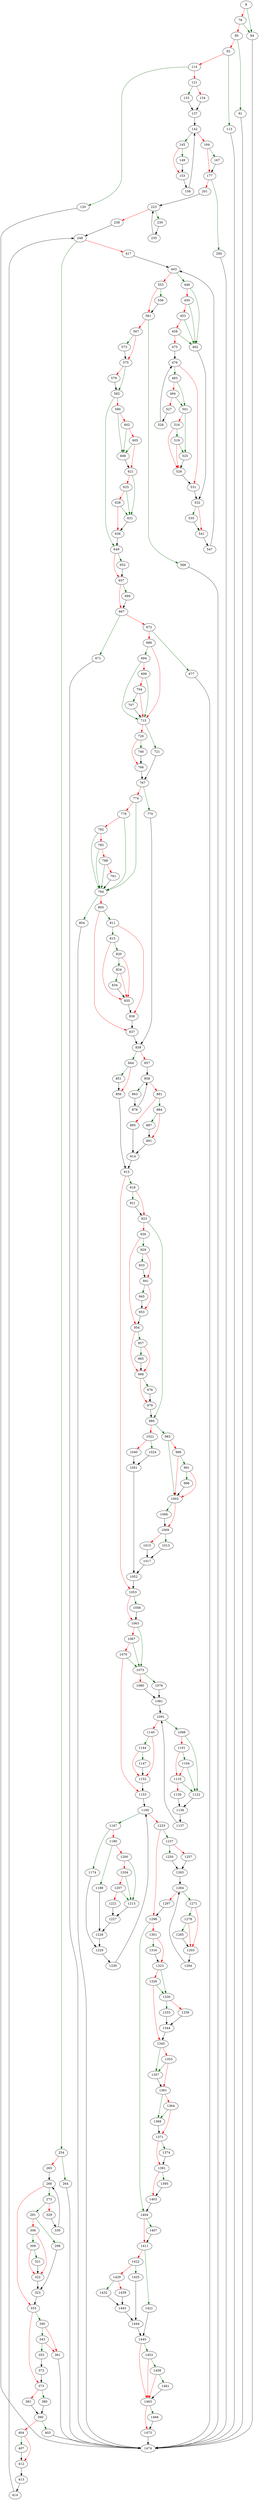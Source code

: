 strict digraph "sqlite3Update" {
	// Node definitions.
	8 [entry=true];
	84;
	78;
	85;
	1474;
	91;
	92;
	113;
	114;
	120;
	121;
	133;
	134;
	137;
	142;
	145;
	164;
	149;
	153;
	158;
	167;
	177;
	200;
	201;
	223;
	230;
	238;
	235;
	248;
	254;
	417;
	264;
	265;
	266;
	273;
	333;
	291;
	329;
	298;
	306;
	323;
	309;
	322;
	321;
	330;
	340;
	373;
	343;
	361;
	353;
	372;
	380;
	381;
	390;
	403;
	404;
	407;
	412;
	413;
	414;
	443;
	446;
	553;
	462;
	450;
	453;
	458;
	475;
	532;
	476;
	483;
	531;
	501;
	494;
	527;
	525;
	516;
	519;
	526;
	528;
	535;
	541;
	547;
	556;
	561;
	566;
	567;
	573;
	575;
	582;
	579;
	649;
	590;
	608;
	602;
	605;
	621;
	631;
	625;
	628;
	636;
	652;
	657;
	660;
	667;
	671;
	672;
	677;
	686;
	694;
	715;
	699;
	704;
	707;
	721;
	726;
	767;
	746;
	766;
	770;
	774;
	838;
	794;
	779;
	782;
	785;
	788;
	791;
	804;
	805;
	811;
	837;
	815;
	836;
	820;
	835;
	824;
	834;
	844;
	857;
	851;
	856;
	915;
	858;
	863;
	881;
	878;
	884;
	895;
	887;
	891;
	914;
	918;
	1053;
	921;
	923;
	980;
	926;
	929;
	954;
	933;
	941;
	945;
	953;
	957;
	968;
	965;
	976;
	979;
	983;
	1021;
	1003;
	986;
	991;
	996;
	1006;
	1009;
	1013;
	1015;
	1017;
	1052;
	1024;
	1040;
	1051;
	1056;
	1063;
	1073;
	1067;
	1070;
	1153;
	1076;
	1080;
	1081;
	1091;
	1098;
	1140;
	1122;
	1101;
	1104;
	1110;
	1130;
	1136;
	1137;
	1144;
	1152;
	1147;
	1160;
	1167;
	1233;
	1174;
	1180;
	1229;
	1188;
	1200;
	1228;
	1213;
	1204;
	1207;
	1221;
	1227;
	1230;
	1237;
	1298;
	1250;
	1257;
	1263;
	1264;
	1271;
	1297;
	1278;
	1293;
	1285;
	1294;
	1404;
	1301;
	1316;
	1323;
	1330;
	1326;
	1345;
	1333;
	1339;
	1344;
	1357;
	1353;
	1361;
	1368;
	1364;
	1371;
	1374;
	1381;
	1395;
	1403;
	1407;
	1411;
	1421;
	1422;
	1445;
	1425;
	1429;
	1444;
	1432;
	1439;
	1443;
	1453;
	1463;
	1458;
	1461;
	1466;
	1473;

	// Edge definitions.
	8 -> 84 [
		color=darkgreen
		cond=true
	];
	8 -> 78 [
		color=red
		cond=false
	];
	84 -> 1474;
	78 -> 84 [
		color=darkgreen
		cond=true
	];
	78 -> 85 [
		color=red
		cond=false
	];
	85 -> 91 [
		color=darkgreen
		cond=true
	];
	85 -> 92 [
		color=red
		cond=false
	];
	91 -> 1474;
	92 -> 113 [
		color=darkgreen
		cond=true
	];
	92 -> 114 [
		color=red
		cond=false
	];
	113 -> 1474;
	114 -> 120 [
		color=darkgreen
		cond=true
	];
	114 -> 121 [
		color=red
		cond=false
	];
	120 -> 1474;
	121 -> 133 [
		color=darkgreen
		cond=true
	];
	121 -> 134 [
		color=red
		cond=false
	];
	133 -> 137;
	134 -> 137;
	137 -> 142;
	142 -> 145 [
		color=darkgreen
		cond=true
	];
	142 -> 164 [
		color=red
		cond=false
	];
	145 -> 149 [
		color=darkgreen
		cond=true
	];
	145 -> 153 [
		color=red
		cond=false
	];
	164 -> 167 [
		color=darkgreen
		cond=true
	];
	164 -> 177 [
		color=red
		cond=false
	];
	149 -> 153;
	153 -> 158;
	158 -> 142;
	167 -> 177;
	177 -> 200 [
		color=darkgreen
		cond=true
	];
	177 -> 201 [
		color=red
		cond=false
	];
	200 -> 1474;
	201 -> 223;
	223 -> 230 [
		color=darkgreen
		cond=true
	];
	223 -> 238 [
		color=red
		cond=false
	];
	230 -> 235;
	238 -> 248;
	235 -> 223;
	248 -> 254 [
		color=darkgreen
		cond=true
	];
	248 -> 417 [
		color=red
		cond=false
	];
	254 -> 264 [
		color=darkgreen
		cond=true
	];
	254 -> 265 [
		color=red
		cond=false
	];
	417 -> 443;
	264 -> 1474;
	265 -> 266;
	266 -> 273 [
		color=darkgreen
		cond=true
	];
	266 -> 333 [
		color=red
		cond=false
	];
	273 -> 291 [
		color=darkgreen
		cond=true
	];
	273 -> 329 [
		color=red
		cond=false
	];
	333 -> 340 [
		color=darkgreen
		cond=true
	];
	333 -> 373 [
		color=red
		cond=false
	];
	291 -> 298 [
		color=darkgreen
		cond=true
	];
	291 -> 306 [
		color=red
		cond=false
	];
	329 -> 330;
	298 -> 323;
	306 -> 309 [
		color=darkgreen
		cond=true
	];
	306 -> 322 [
		color=red
		cond=false
	];
	323 -> 333;
	309 -> 322 [
		color=red
		cond=false
	];
	309 -> 321 [
		color=darkgreen
		cond=true
	];
	322 -> 323;
	321 -> 322;
	330 -> 266;
	340 -> 343 [
		color=darkgreen
		cond=true
	];
	340 -> 361 [
		color=red
		cond=false
	];
	373 -> 380 [
		color=darkgreen
		cond=true
	];
	373 -> 381 [
		color=red
		cond=false
	];
	343 -> 361 [
		color=red
		cond=false
	];
	343 -> 353 [
		color=darkgreen
		cond=true
	];
	361 -> 1474;
	353 -> 372;
	372 -> 373;
	380 -> 390;
	381 -> 390;
	390 -> 403 [
		color=darkgreen
		cond=true
	];
	390 -> 404 [
		color=red
		cond=false
	];
	403 -> 1474;
	404 -> 407 [
		color=darkgreen
		cond=true
	];
	404 -> 412 [
		color=red
		cond=false
	];
	407 -> 412;
	412 -> 413;
	413 -> 414;
	414 -> 248;
	443 -> 446 [
		color=darkgreen
		cond=true
	];
	443 -> 553 [
		color=red
		cond=false
	];
	446 -> 462 [
		color=darkgreen
		cond=true
	];
	446 -> 450 [
		color=red
		cond=false
	];
	553 -> 556 [
		color=darkgreen
		cond=true
	];
	553 -> 561 [
		color=red
		cond=false
	];
	462 -> 532;
	450 -> 462 [
		color=darkgreen
		cond=true
	];
	450 -> 453 [
		color=red
		cond=false
	];
	453 -> 462 [
		color=darkgreen
		cond=true
	];
	453 -> 458 [
		color=red
		cond=false
	];
	458 -> 462 [
		color=darkgreen
		cond=true
	];
	458 -> 475 [
		color=red
		cond=false
	];
	475 -> 476;
	532 -> 535 [
		color=darkgreen
		cond=true
	];
	532 -> 541 [
		color=red
		cond=false
	];
	476 -> 483 [
		color=darkgreen
		cond=true
	];
	476 -> 531 [
		color=red
		cond=false
	];
	483 -> 501 [
		color=darkgreen
		cond=true
	];
	483 -> 494 [
		color=red
		cond=false
	];
	531 -> 532;
	501 -> 525 [
		color=darkgreen
		cond=true
	];
	501 -> 516 [
		color=red
		cond=false
	];
	494 -> 501 [
		color=darkgreen
		cond=true
	];
	494 -> 527 [
		color=red
		cond=false
	];
	527 -> 528;
	525 -> 526;
	516 -> 519 [
		color=darkgreen
		cond=true
	];
	516 -> 526 [
		color=red
		cond=false
	];
	519 -> 525 [
		color=darkgreen
		cond=true
	];
	519 -> 526 [
		color=red
		cond=false
	];
	526 -> 531;
	528 -> 476;
	535 -> 541;
	541 -> 547;
	547 -> 443;
	556 -> 561;
	561 -> 566 [
		color=darkgreen
		cond=true
	];
	561 -> 567 [
		color=red
		cond=false
	];
	566 -> 1474;
	567 -> 573 [
		color=darkgreen
		cond=true
	];
	567 -> 575 [
		color=red
		cond=false
	];
	573 -> 575;
	575 -> 582 [
		color=darkgreen
		cond=true
	];
	575 -> 579 [
		color=red
		cond=false
	];
	582 -> 649 [
		color=darkgreen
		cond=true
	];
	582 -> 590 [
		color=red
		cond=false
	];
	579 -> 582;
	649 -> 652 [
		color=darkgreen
		cond=true
	];
	649 -> 657 [
		color=red
		cond=false
	];
	590 -> 608 [
		color=darkgreen
		cond=true
	];
	590 -> 602 [
		color=red
		cond=false
	];
	608 -> 621;
	602 -> 608 [
		color=darkgreen
		cond=true
	];
	602 -> 605 [
		color=red
		cond=false
	];
	605 -> 608 [
		color=darkgreen
		cond=true
	];
	605 -> 621 [
		color=red
		cond=false
	];
	621 -> 631 [
		color=darkgreen
		cond=true
	];
	621 -> 625 [
		color=red
		cond=false
	];
	631 -> 636;
	625 -> 631 [
		color=darkgreen
		cond=true
	];
	625 -> 628 [
		color=red
		cond=false
	];
	628 -> 631 [
		color=darkgreen
		cond=true
	];
	628 -> 636 [
		color=red
		cond=false
	];
	636 -> 649;
	652 -> 657;
	657 -> 660 [
		color=darkgreen
		cond=true
	];
	657 -> 667 [
		color=red
		cond=false
	];
	660 -> 667;
	667 -> 671 [
		color=darkgreen
		cond=true
	];
	667 -> 672 [
		color=red
		cond=false
	];
	671 -> 1474;
	672 -> 677 [
		color=darkgreen
		cond=true
	];
	672 -> 686 [
		color=red
		cond=false
	];
	677 -> 1474;
	686 -> 694 [
		color=darkgreen
		cond=true
	];
	686 -> 715 [
		color=red
		cond=false
	];
	694 -> 715 [
		color=darkgreen
		cond=true
	];
	694 -> 699 [
		color=red
		cond=false
	];
	715 -> 721 [
		color=darkgreen
		cond=true
	];
	715 -> 726 [
		color=red
		cond=false
	];
	699 -> 715 [
		color=darkgreen
		cond=true
	];
	699 -> 704 [
		color=red
		cond=false
	];
	704 -> 715 [
		color=red
		cond=false
	];
	704 -> 707 [
		color=darkgreen
		cond=true
	];
	707 -> 715;
	721 -> 767;
	726 -> 746 [
		color=darkgreen
		cond=true
	];
	726 -> 766 [
		color=red
		cond=false
	];
	767 -> 770 [
		color=darkgreen
		cond=true
	];
	767 -> 774 [
		color=red
		cond=false
	];
	746 -> 766;
	766 -> 767;
	770 -> 838;
	774 -> 794 [
		color=darkgreen
		cond=true
	];
	774 -> 779 [
		color=red
		cond=false
	];
	838 -> 844 [
		color=darkgreen
		cond=true
	];
	838 -> 857 [
		color=red
		cond=false
	];
	794 -> 804 [
		color=darkgreen
		cond=true
	];
	794 -> 805 [
		color=red
		cond=false
	];
	779 -> 794 [
		color=darkgreen
		cond=true
	];
	779 -> 782 [
		color=red
		cond=false
	];
	782 -> 794 [
		color=darkgreen
		cond=true
	];
	782 -> 785 [
		color=red
		cond=false
	];
	785 -> 794 [
		color=darkgreen
		cond=true
	];
	785 -> 788 [
		color=red
		cond=false
	];
	788 -> 794 [
		color=darkgreen
		cond=true
	];
	788 -> 791 [
		color=red
		cond=false
	];
	791 -> 794;
	804 -> 1474;
	805 -> 811 [
		color=darkgreen
		cond=true
	];
	805 -> 837 [
		color=red
		cond=false
	];
	811 -> 815 [
		color=darkgreen
		cond=true
	];
	811 -> 836 [
		color=red
		cond=false
	];
	837 -> 838;
	815 -> 820 [
		color=darkgreen
		cond=true
	];
	815 -> 835 [
		color=red
		cond=false
	];
	836 -> 837;
	820 -> 835 [
		color=red
		cond=false
	];
	820 -> 824 [
		color=darkgreen
		cond=true
	];
	835 -> 836;
	824 -> 835 [
		color=red
		cond=false
	];
	824 -> 834 [
		color=darkgreen
		cond=true
	];
	834 -> 835;
	844 -> 851 [
		color=darkgreen
		cond=true
	];
	844 -> 856 [
		color=red
		cond=false
	];
	857 -> 858;
	851 -> 856;
	856 -> 915;
	915 -> 918 [
		color=darkgreen
		cond=true
	];
	915 -> 1053 [
		color=red
		cond=false
	];
	858 -> 863 [
		color=darkgreen
		cond=true
	];
	858 -> 881 [
		color=red
		cond=false
	];
	863 -> 878;
	881 -> 884 [
		color=darkgreen
		cond=true
	];
	881 -> 895 [
		color=red
		cond=false
	];
	878 -> 858;
	884 -> 887 [
		color=darkgreen
		cond=true
	];
	884 -> 891 [
		color=red
		cond=false
	];
	895 -> 914;
	887 -> 891;
	891 -> 914;
	914 -> 915;
	918 -> 921 [
		color=darkgreen
		cond=true
	];
	918 -> 923 [
		color=red
		cond=false
	];
	1053 -> 1056 [
		color=darkgreen
		cond=true
	];
	1053 -> 1063 [
		color=red
		cond=false
	];
	921 -> 923;
	923 -> 980 [
		color=darkgreen
		cond=true
	];
	923 -> 926 [
		color=red
		cond=false
	];
	980 -> 983 [
		color=darkgreen
		cond=true
	];
	980 -> 1021 [
		color=red
		cond=false
	];
	926 -> 929 [
		color=darkgreen
		cond=true
	];
	926 -> 954 [
		color=red
		cond=false
	];
	929 -> 933 [
		color=darkgreen
		cond=true
	];
	929 -> 941 [
		color=red
		cond=false
	];
	954 -> 957 [
		color=darkgreen
		cond=true
	];
	954 -> 968 [
		color=red
		cond=false
	];
	933 -> 941;
	941 -> 945 [
		color=darkgreen
		cond=true
	];
	941 -> 953 [
		color=red
		cond=false
	];
	945 -> 953;
	953 -> 954;
	957 -> 968 [
		color=red
		cond=false
	];
	957 -> 965 [
		color=darkgreen
		cond=true
	];
	968 -> 976 [
		color=darkgreen
		cond=true
	];
	968 -> 979 [
		color=red
		cond=false
	];
	965 -> 968;
	976 -> 979;
	979 -> 980;
	983 -> 1003 [
		color=darkgreen
		cond=true
	];
	983 -> 986 [
		color=red
		cond=false
	];
	1021 -> 1024 [
		color=darkgreen
		cond=true
	];
	1021 -> 1040 [
		color=red
		cond=false
	];
	1003 -> 1006 [
		color=darkgreen
		cond=true
	];
	1003 -> 1009 [
		color=red
		cond=false
	];
	986 -> 1003 [
		color=red
		cond=false
	];
	986 -> 991 [
		color=darkgreen
		cond=true
	];
	991 -> 1003 [
		color=red
		cond=false
	];
	991 -> 996 [
		color=darkgreen
		cond=true
	];
	996 -> 1003;
	1006 -> 1009;
	1009 -> 1013 [
		color=darkgreen
		cond=true
	];
	1009 -> 1015 [
		color=red
		cond=false
	];
	1013 -> 1017;
	1015 -> 1017;
	1017 -> 1052;
	1052 -> 1053;
	1024 -> 1051;
	1040 -> 1051;
	1051 -> 1052;
	1056 -> 1063;
	1063 -> 1073 [
		color=darkgreen
		cond=true
	];
	1063 -> 1067 [
		color=red
		cond=false
	];
	1073 -> 1076 [
		color=darkgreen
		cond=true
	];
	1073 -> 1080 [
		color=red
		cond=false
	];
	1067 -> 1073 [
		color=darkgreen
		cond=true
	];
	1067 -> 1070 [
		color=red
		cond=false
	];
	1070 -> 1073 [
		color=darkgreen
		cond=true
	];
	1070 -> 1153 [
		color=red
		cond=false
	];
	1153 -> 1160;
	1076 -> 1081;
	1080 -> 1081;
	1081 -> 1091;
	1091 -> 1098 [
		color=darkgreen
		cond=true
	];
	1091 -> 1140 [
		color=red
		cond=false
	];
	1098 -> 1122 [
		color=darkgreen
		cond=true
	];
	1098 -> 1101 [
		color=red
		cond=false
	];
	1140 -> 1144 [
		color=darkgreen
		cond=true
	];
	1140 -> 1152 [
		color=red
		cond=false
	];
	1122 -> 1136;
	1101 -> 1104 [
		color=darkgreen
		cond=true
	];
	1101 -> 1110 [
		color=red
		cond=false
	];
	1104 -> 1122 [
		color=darkgreen
		cond=true
	];
	1104 -> 1110 [
		color=red
		cond=false
	];
	1110 -> 1122 [
		color=darkgreen
		cond=true
	];
	1110 -> 1130 [
		color=red
		cond=false
	];
	1130 -> 1136;
	1136 -> 1137;
	1137 -> 1091;
	1144 -> 1152 [
		color=red
		cond=false
	];
	1144 -> 1147 [
		color=darkgreen
		cond=true
	];
	1152 -> 1153;
	1147 -> 1152;
	1160 -> 1167 [
		color=darkgreen
		cond=true
	];
	1160 -> 1233 [
		color=red
		cond=false
	];
	1167 -> 1174 [
		color=darkgreen
		cond=true
	];
	1167 -> 1180 [
		color=red
		cond=false
	];
	1233 -> 1237 [
		color=darkgreen
		cond=true
	];
	1233 -> 1298 [
		color=red
		cond=false
	];
	1174 -> 1229;
	1180 -> 1188 [
		color=darkgreen
		cond=true
	];
	1180 -> 1200 [
		color=red
		cond=false
	];
	1229 -> 1230;
	1188 -> 1228;
	1200 -> 1213 [
		color=darkgreen
		cond=true
	];
	1200 -> 1204 [
		color=red
		cond=false
	];
	1228 -> 1229;
	1213 -> 1227;
	1204 -> 1213 [
		color=darkgreen
		cond=true
	];
	1204 -> 1207 [
		color=red
		cond=false
	];
	1207 -> 1213 [
		color=darkgreen
		cond=true
	];
	1207 -> 1221 [
		color=red
		cond=false
	];
	1221 -> 1227;
	1227 -> 1228;
	1230 -> 1160;
	1237 -> 1250 [
		color=darkgreen
		cond=true
	];
	1237 -> 1257 [
		color=red
		cond=false
	];
	1298 -> 1404 [
		color=darkgreen
		cond=true
	];
	1298 -> 1301 [
		color=red
		cond=false
	];
	1250 -> 1263;
	1257 -> 1263;
	1263 -> 1264;
	1264 -> 1271 [
		color=darkgreen
		cond=true
	];
	1264 -> 1297 [
		color=red
		cond=false
	];
	1271 -> 1278 [
		color=darkgreen
		cond=true
	];
	1271 -> 1293 [
		color=red
		cond=false
	];
	1297 -> 1298;
	1278 -> 1293 [
		color=red
		cond=false
	];
	1278 -> 1285 [
		color=darkgreen
		cond=true
	];
	1293 -> 1294;
	1285 -> 1293;
	1294 -> 1264;
	1404 -> 1407 [
		color=darkgreen
		cond=true
	];
	1404 -> 1411 [
		color=red
		cond=false
	];
	1301 -> 1316 [
		color=darkgreen
		cond=true
	];
	1301 -> 1323 [
		color=red
		cond=false
	];
	1316 -> 1323;
	1323 -> 1330 [
		color=darkgreen
		cond=true
	];
	1323 -> 1326 [
		color=red
		cond=false
	];
	1330 -> 1333 [
		color=darkgreen
		cond=true
	];
	1330 -> 1339 [
		color=red
		cond=false
	];
	1326 -> 1330 [
		color=darkgreen
		cond=true
	];
	1326 -> 1345 [
		color=red
		cond=false
	];
	1345 -> 1357 [
		color=darkgreen
		cond=true
	];
	1345 -> 1353 [
		color=red
		cond=false
	];
	1333 -> 1344;
	1339 -> 1344;
	1344 -> 1345;
	1357 -> 1361;
	1353 -> 1357 [
		color=darkgreen
		cond=true
	];
	1353 -> 1361 [
		color=red
		cond=false
	];
	1361 -> 1368 [
		color=darkgreen
		cond=true
	];
	1361 -> 1364 [
		color=red
		cond=false
	];
	1368 -> 1371;
	1364 -> 1368 [
		color=darkgreen
		cond=true
	];
	1364 -> 1371 [
		color=red
		cond=false
	];
	1371 -> 1374 [
		color=darkgreen
		cond=true
	];
	1371 -> 1381 [
		color=red
		cond=false
	];
	1374 -> 1381;
	1381 -> 1395 [
		color=darkgreen
		cond=true
	];
	1381 -> 1403 [
		color=red
		cond=false
	];
	1395 -> 1403;
	1403 -> 1404;
	1407 -> 1411;
	1411 -> 1421 [
		color=darkgreen
		cond=true
	];
	1411 -> 1422 [
		color=red
		cond=false
	];
	1421 -> 1445;
	1422 -> 1425 [
		color=darkgreen
		cond=true
	];
	1422 -> 1429 [
		color=red
		cond=false
	];
	1445 -> 1453 [
		color=darkgreen
		cond=true
	];
	1445 -> 1463 [
		color=red
		cond=false
	];
	1425 -> 1444;
	1429 -> 1432 [
		color=darkgreen
		cond=true
	];
	1429 -> 1439 [
		color=red
		cond=false
	];
	1444 -> 1445;
	1432 -> 1443;
	1439 -> 1443;
	1443 -> 1444;
	1453 -> 1463 [
		color=red
		cond=false
	];
	1453 -> 1458 [
		color=darkgreen
		cond=true
	];
	1463 -> 1466 [
		color=darkgreen
		cond=true
	];
	1463 -> 1473 [
		color=red
		cond=false
	];
	1458 -> 1463 [
		color=red
		cond=false
	];
	1458 -> 1461 [
		color=darkgreen
		cond=true
	];
	1461 -> 1463;
	1466 -> 1473;
	1473 -> 1474;
}